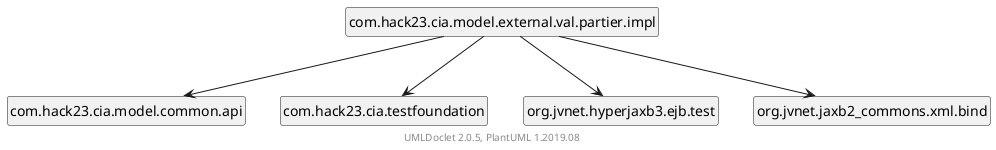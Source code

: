 @startuml
    set namespaceSeparator none
    hide circle
    hide empty fields
    hide empty methods

    com.hack23.cia.model.external.val.partier.impl --> com.hack23.cia.model.common.api
    com.hack23.cia.model.external.val.partier.impl --> com.hack23.cia.testfoundation
    com.hack23.cia.model.external.val.partier.impl --> org.jvnet.hyperjaxb3.ejb.test
    com.hack23.cia.model.external.val.partier.impl --> org.jvnet.jaxb2_commons.xml.bind

    ' Package links
    class "com.hack23.cia.model.external.val.partier.impl" [[com/hack23/cia/model/external/val/partier/impl/package-summary.html]] {
    }

    center footer UMLDoclet 2.0.5, PlantUML 1.2019.08
@enduml
